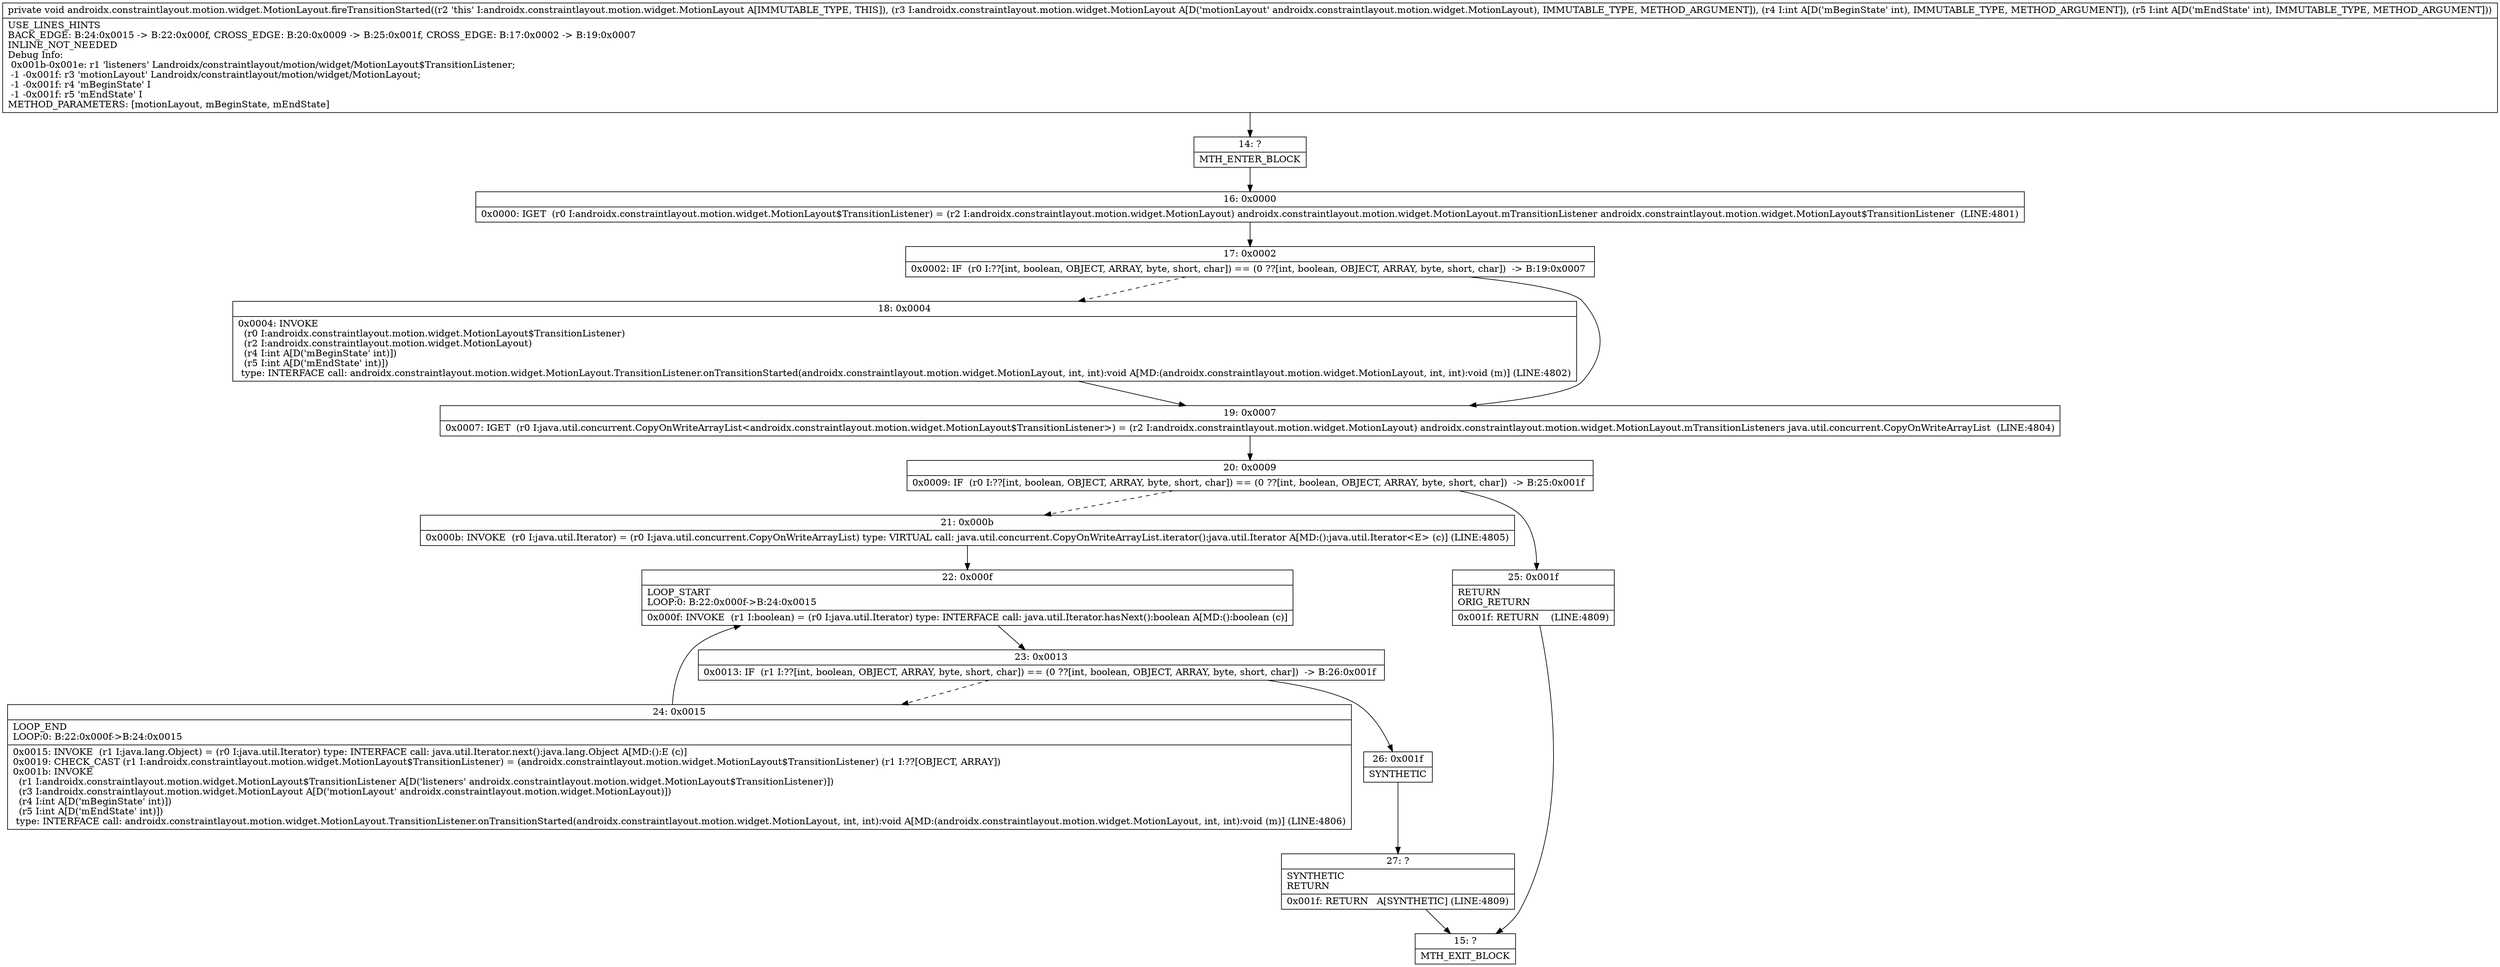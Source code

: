 digraph "CFG forandroidx.constraintlayout.motion.widget.MotionLayout.fireTransitionStarted(Landroidx\/constraintlayout\/motion\/widget\/MotionLayout;II)V" {
Node_14 [shape=record,label="{14\:\ ?|MTH_ENTER_BLOCK\l}"];
Node_16 [shape=record,label="{16\:\ 0x0000|0x0000: IGET  (r0 I:androidx.constraintlayout.motion.widget.MotionLayout$TransitionListener) = (r2 I:androidx.constraintlayout.motion.widget.MotionLayout) androidx.constraintlayout.motion.widget.MotionLayout.mTransitionListener androidx.constraintlayout.motion.widget.MotionLayout$TransitionListener  (LINE:4801)\l}"];
Node_17 [shape=record,label="{17\:\ 0x0002|0x0002: IF  (r0 I:??[int, boolean, OBJECT, ARRAY, byte, short, char]) == (0 ??[int, boolean, OBJECT, ARRAY, byte, short, char])  \-\> B:19:0x0007 \l}"];
Node_18 [shape=record,label="{18\:\ 0x0004|0x0004: INVOKE  \l  (r0 I:androidx.constraintlayout.motion.widget.MotionLayout$TransitionListener)\l  (r2 I:androidx.constraintlayout.motion.widget.MotionLayout)\l  (r4 I:int A[D('mBeginState' int)])\l  (r5 I:int A[D('mEndState' int)])\l type: INTERFACE call: androidx.constraintlayout.motion.widget.MotionLayout.TransitionListener.onTransitionStarted(androidx.constraintlayout.motion.widget.MotionLayout, int, int):void A[MD:(androidx.constraintlayout.motion.widget.MotionLayout, int, int):void (m)] (LINE:4802)\l}"];
Node_19 [shape=record,label="{19\:\ 0x0007|0x0007: IGET  (r0 I:java.util.concurrent.CopyOnWriteArrayList\<androidx.constraintlayout.motion.widget.MotionLayout$TransitionListener\>) = (r2 I:androidx.constraintlayout.motion.widget.MotionLayout) androidx.constraintlayout.motion.widget.MotionLayout.mTransitionListeners java.util.concurrent.CopyOnWriteArrayList  (LINE:4804)\l}"];
Node_20 [shape=record,label="{20\:\ 0x0009|0x0009: IF  (r0 I:??[int, boolean, OBJECT, ARRAY, byte, short, char]) == (0 ??[int, boolean, OBJECT, ARRAY, byte, short, char])  \-\> B:25:0x001f \l}"];
Node_21 [shape=record,label="{21\:\ 0x000b|0x000b: INVOKE  (r0 I:java.util.Iterator) = (r0 I:java.util.concurrent.CopyOnWriteArrayList) type: VIRTUAL call: java.util.concurrent.CopyOnWriteArrayList.iterator():java.util.Iterator A[MD:():java.util.Iterator\<E\> (c)] (LINE:4805)\l}"];
Node_22 [shape=record,label="{22\:\ 0x000f|LOOP_START\lLOOP:0: B:22:0x000f\-\>B:24:0x0015\l|0x000f: INVOKE  (r1 I:boolean) = (r0 I:java.util.Iterator) type: INTERFACE call: java.util.Iterator.hasNext():boolean A[MD:():boolean (c)]\l}"];
Node_23 [shape=record,label="{23\:\ 0x0013|0x0013: IF  (r1 I:??[int, boolean, OBJECT, ARRAY, byte, short, char]) == (0 ??[int, boolean, OBJECT, ARRAY, byte, short, char])  \-\> B:26:0x001f \l}"];
Node_24 [shape=record,label="{24\:\ 0x0015|LOOP_END\lLOOP:0: B:22:0x000f\-\>B:24:0x0015\l|0x0015: INVOKE  (r1 I:java.lang.Object) = (r0 I:java.util.Iterator) type: INTERFACE call: java.util.Iterator.next():java.lang.Object A[MD:():E (c)]\l0x0019: CHECK_CAST (r1 I:androidx.constraintlayout.motion.widget.MotionLayout$TransitionListener) = (androidx.constraintlayout.motion.widget.MotionLayout$TransitionListener) (r1 I:??[OBJECT, ARRAY]) \l0x001b: INVOKE  \l  (r1 I:androidx.constraintlayout.motion.widget.MotionLayout$TransitionListener A[D('listeners' androidx.constraintlayout.motion.widget.MotionLayout$TransitionListener)])\l  (r3 I:androidx.constraintlayout.motion.widget.MotionLayout A[D('motionLayout' androidx.constraintlayout.motion.widget.MotionLayout)])\l  (r4 I:int A[D('mBeginState' int)])\l  (r5 I:int A[D('mEndState' int)])\l type: INTERFACE call: androidx.constraintlayout.motion.widget.MotionLayout.TransitionListener.onTransitionStarted(androidx.constraintlayout.motion.widget.MotionLayout, int, int):void A[MD:(androidx.constraintlayout.motion.widget.MotionLayout, int, int):void (m)] (LINE:4806)\l}"];
Node_26 [shape=record,label="{26\:\ 0x001f|SYNTHETIC\l}"];
Node_27 [shape=record,label="{27\:\ ?|SYNTHETIC\lRETURN\l|0x001f: RETURN   A[SYNTHETIC] (LINE:4809)\l}"];
Node_15 [shape=record,label="{15\:\ ?|MTH_EXIT_BLOCK\l}"];
Node_25 [shape=record,label="{25\:\ 0x001f|RETURN\lORIG_RETURN\l|0x001f: RETURN    (LINE:4809)\l}"];
MethodNode[shape=record,label="{private void androidx.constraintlayout.motion.widget.MotionLayout.fireTransitionStarted((r2 'this' I:androidx.constraintlayout.motion.widget.MotionLayout A[IMMUTABLE_TYPE, THIS]), (r3 I:androidx.constraintlayout.motion.widget.MotionLayout A[D('motionLayout' androidx.constraintlayout.motion.widget.MotionLayout), IMMUTABLE_TYPE, METHOD_ARGUMENT]), (r4 I:int A[D('mBeginState' int), IMMUTABLE_TYPE, METHOD_ARGUMENT]), (r5 I:int A[D('mEndState' int), IMMUTABLE_TYPE, METHOD_ARGUMENT]))  | USE_LINES_HINTS\lBACK_EDGE: B:24:0x0015 \-\> B:22:0x000f, CROSS_EDGE: B:20:0x0009 \-\> B:25:0x001f, CROSS_EDGE: B:17:0x0002 \-\> B:19:0x0007\lINLINE_NOT_NEEDED\lDebug Info:\l  0x001b\-0x001e: r1 'listeners' Landroidx\/constraintlayout\/motion\/widget\/MotionLayout$TransitionListener;\l  \-1 \-0x001f: r3 'motionLayout' Landroidx\/constraintlayout\/motion\/widget\/MotionLayout;\l  \-1 \-0x001f: r4 'mBeginState' I\l  \-1 \-0x001f: r5 'mEndState' I\lMETHOD_PARAMETERS: [motionLayout, mBeginState, mEndState]\l}"];
MethodNode -> Node_14;Node_14 -> Node_16;
Node_16 -> Node_17;
Node_17 -> Node_18[style=dashed];
Node_17 -> Node_19;
Node_18 -> Node_19;
Node_19 -> Node_20;
Node_20 -> Node_21[style=dashed];
Node_20 -> Node_25;
Node_21 -> Node_22;
Node_22 -> Node_23;
Node_23 -> Node_24[style=dashed];
Node_23 -> Node_26;
Node_24 -> Node_22;
Node_26 -> Node_27;
Node_27 -> Node_15;
Node_25 -> Node_15;
}


